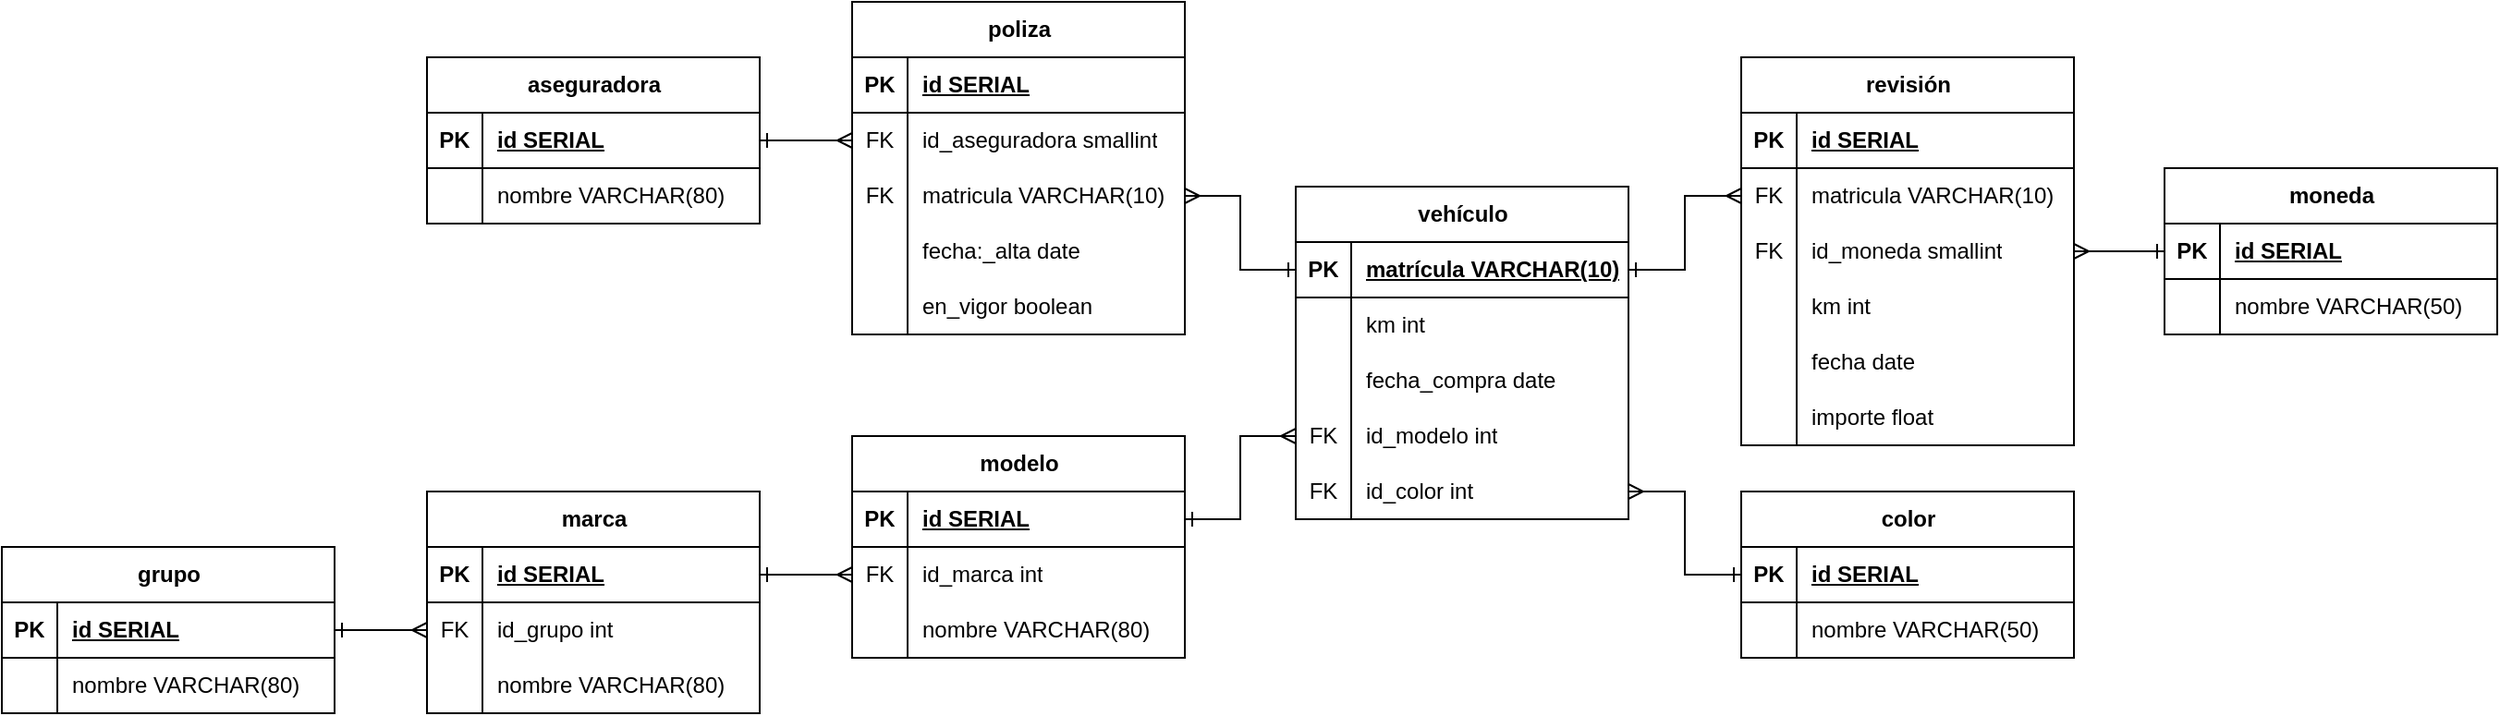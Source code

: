 <mxfile version="21.7.5" type="google">
  <diagram name="Página-1" id="ftzj9PglA-_6ya7pcOMz">
    <mxGraphModel dx="534" dy="1821" grid="1" gridSize="10" guides="1" tooltips="1" connect="1" arrows="1" fold="1" page="1" pageScale="1" pageWidth="827" pageHeight="1169" math="0" shadow="0">
      <root>
        <mxCell id="0" />
        <mxCell id="1" parent="0" />
        <mxCell id="Ks8W3is5b2JXGUvokJG8-1" value="grupo" style="shape=table;startSize=30;container=1;collapsible=1;childLayout=tableLayout;fixedRows=1;rowLines=0;fontStyle=1;align=center;resizeLast=1;html=1;" parent="1" vertex="1">
          <mxGeometry x="100" y="285" width="180" height="90" as="geometry" />
        </mxCell>
        <mxCell id="Ks8W3is5b2JXGUvokJG8-2" value="" style="shape=tableRow;horizontal=0;startSize=0;swimlaneHead=0;swimlaneBody=0;fillColor=none;collapsible=0;dropTarget=0;points=[[0,0.5],[1,0.5]];portConstraint=eastwest;top=0;left=0;right=0;bottom=1;" parent="Ks8W3is5b2JXGUvokJG8-1" vertex="1">
          <mxGeometry y="30" width="180" height="30" as="geometry" />
        </mxCell>
        <mxCell id="Ks8W3is5b2JXGUvokJG8-3" value="PK" style="shape=partialRectangle;connectable=0;fillColor=none;top=0;left=0;bottom=0;right=0;fontStyle=1;overflow=hidden;whiteSpace=wrap;html=1;" parent="Ks8W3is5b2JXGUvokJG8-2" vertex="1">
          <mxGeometry width="30" height="30" as="geometry">
            <mxRectangle width="30" height="30" as="alternateBounds" />
          </mxGeometry>
        </mxCell>
        <mxCell id="Ks8W3is5b2JXGUvokJG8-4" value="id SERIAL" style="shape=partialRectangle;connectable=0;fillColor=none;top=0;left=0;bottom=0;right=0;align=left;spacingLeft=6;fontStyle=5;overflow=hidden;whiteSpace=wrap;html=1;" parent="Ks8W3is5b2JXGUvokJG8-2" vertex="1">
          <mxGeometry x="30" width="150" height="30" as="geometry">
            <mxRectangle width="150" height="30" as="alternateBounds" />
          </mxGeometry>
        </mxCell>
        <mxCell id="Ks8W3is5b2JXGUvokJG8-5" value="" style="shape=tableRow;horizontal=0;startSize=0;swimlaneHead=0;swimlaneBody=0;fillColor=none;collapsible=0;dropTarget=0;points=[[0,0.5],[1,0.5]];portConstraint=eastwest;top=0;left=0;right=0;bottom=0;" parent="Ks8W3is5b2JXGUvokJG8-1" vertex="1">
          <mxGeometry y="60" width="180" height="30" as="geometry" />
        </mxCell>
        <mxCell id="Ks8W3is5b2JXGUvokJG8-6" value="" style="shape=partialRectangle;connectable=0;fillColor=none;top=0;left=0;bottom=0;right=0;editable=1;overflow=hidden;whiteSpace=wrap;html=1;" parent="Ks8W3is5b2JXGUvokJG8-5" vertex="1">
          <mxGeometry width="30" height="30" as="geometry">
            <mxRectangle width="30" height="30" as="alternateBounds" />
          </mxGeometry>
        </mxCell>
        <mxCell id="Ks8W3is5b2JXGUvokJG8-7" value="nombre VARCHAR(80)" style="shape=partialRectangle;connectable=0;fillColor=none;top=0;left=0;bottom=0;right=0;align=left;spacingLeft=6;overflow=hidden;whiteSpace=wrap;html=1;" parent="Ks8W3is5b2JXGUvokJG8-5" vertex="1">
          <mxGeometry x="30" width="150" height="30" as="geometry">
            <mxRectangle width="150" height="30" as="alternateBounds" />
          </mxGeometry>
        </mxCell>
        <mxCell id="Ks8W3is5b2JXGUvokJG8-14" value="marca" style="shape=table;startSize=30;container=1;collapsible=1;childLayout=tableLayout;fixedRows=1;rowLines=0;fontStyle=1;align=center;resizeLast=1;html=1;" parent="1" vertex="1">
          <mxGeometry x="330" y="255" width="180" height="120" as="geometry" />
        </mxCell>
        <mxCell id="Ks8W3is5b2JXGUvokJG8-15" value="" style="shape=tableRow;horizontal=0;startSize=0;swimlaneHead=0;swimlaneBody=0;fillColor=none;collapsible=0;dropTarget=0;points=[[0,0.5],[1,0.5]];portConstraint=eastwest;top=0;left=0;right=0;bottom=1;" parent="Ks8W3is5b2JXGUvokJG8-14" vertex="1">
          <mxGeometry y="30" width="180" height="30" as="geometry" />
        </mxCell>
        <mxCell id="Ks8W3is5b2JXGUvokJG8-16" value="PK" style="shape=partialRectangle;connectable=0;fillColor=none;top=0;left=0;bottom=0;right=0;fontStyle=1;overflow=hidden;whiteSpace=wrap;html=1;" parent="Ks8W3is5b2JXGUvokJG8-15" vertex="1">
          <mxGeometry width="30" height="30" as="geometry">
            <mxRectangle width="30" height="30" as="alternateBounds" />
          </mxGeometry>
        </mxCell>
        <mxCell id="Ks8W3is5b2JXGUvokJG8-17" value="id SERIAL" style="shape=partialRectangle;connectable=0;fillColor=none;top=0;left=0;bottom=0;right=0;align=left;spacingLeft=6;fontStyle=5;overflow=hidden;whiteSpace=wrap;html=1;" parent="Ks8W3is5b2JXGUvokJG8-15" vertex="1">
          <mxGeometry x="30" width="150" height="30" as="geometry">
            <mxRectangle width="150" height="30" as="alternateBounds" />
          </mxGeometry>
        </mxCell>
        <mxCell id="Ks8W3is5b2JXGUvokJG8-21" value="" style="shape=tableRow;horizontal=0;startSize=0;swimlaneHead=0;swimlaneBody=0;fillColor=none;collapsible=0;dropTarget=0;points=[[0,0.5],[1,0.5]];portConstraint=eastwest;top=0;left=0;right=0;bottom=0;" parent="Ks8W3is5b2JXGUvokJG8-14" vertex="1">
          <mxGeometry y="60" width="180" height="30" as="geometry" />
        </mxCell>
        <mxCell id="Ks8W3is5b2JXGUvokJG8-22" value="FK" style="shape=partialRectangle;connectable=0;fillColor=none;top=0;left=0;bottom=0;right=0;editable=1;overflow=hidden;whiteSpace=wrap;html=1;" parent="Ks8W3is5b2JXGUvokJG8-21" vertex="1">
          <mxGeometry width="30" height="30" as="geometry">
            <mxRectangle width="30" height="30" as="alternateBounds" />
          </mxGeometry>
        </mxCell>
        <mxCell id="Ks8W3is5b2JXGUvokJG8-23" value="id_grupo int" style="shape=partialRectangle;connectable=0;fillColor=none;top=0;left=0;bottom=0;right=0;align=left;spacingLeft=6;overflow=hidden;whiteSpace=wrap;html=1;" parent="Ks8W3is5b2JXGUvokJG8-21" vertex="1">
          <mxGeometry x="30" width="150" height="30" as="geometry">
            <mxRectangle width="150" height="30" as="alternateBounds" />
          </mxGeometry>
        </mxCell>
        <mxCell id="Ks8W3is5b2JXGUvokJG8-18" value="" style="shape=tableRow;horizontal=0;startSize=0;swimlaneHead=0;swimlaneBody=0;fillColor=none;collapsible=0;dropTarget=0;points=[[0,0.5],[1,0.5]];portConstraint=eastwest;top=0;left=0;right=0;bottom=0;" parent="Ks8W3is5b2JXGUvokJG8-14" vertex="1">
          <mxGeometry y="90" width="180" height="30" as="geometry" />
        </mxCell>
        <mxCell id="Ks8W3is5b2JXGUvokJG8-19" value="" style="shape=partialRectangle;connectable=0;fillColor=none;top=0;left=0;bottom=0;right=0;editable=1;overflow=hidden;whiteSpace=wrap;html=1;" parent="Ks8W3is5b2JXGUvokJG8-18" vertex="1">
          <mxGeometry width="30" height="30" as="geometry">
            <mxRectangle width="30" height="30" as="alternateBounds" />
          </mxGeometry>
        </mxCell>
        <mxCell id="Ks8W3is5b2JXGUvokJG8-20" value="nombre VARCHAR(80)" style="shape=partialRectangle;connectable=0;fillColor=none;top=0;left=0;bottom=0;right=0;align=left;spacingLeft=6;overflow=hidden;whiteSpace=wrap;html=1;" parent="Ks8W3is5b2JXGUvokJG8-18" vertex="1">
          <mxGeometry x="30" width="150" height="30" as="geometry">
            <mxRectangle width="150" height="30" as="alternateBounds" />
          </mxGeometry>
        </mxCell>
        <mxCell id="Ks8W3is5b2JXGUvokJG8-27" style="edgeStyle=orthogonalEdgeStyle;rounded=0;orthogonalLoop=1;jettySize=auto;html=1;exitX=1;exitY=0.5;exitDx=0;exitDy=0;startArrow=ERone;startFill=0;endArrow=ERmany;endFill=0;" parent="1" source="Ks8W3is5b2JXGUvokJG8-2" target="Ks8W3is5b2JXGUvokJG8-21" edge="1">
          <mxGeometry relative="1" as="geometry" />
        </mxCell>
        <mxCell id="Ks8W3is5b2JXGUvokJG8-28" value="vehículo" style="shape=table;startSize=30;container=1;collapsible=1;childLayout=tableLayout;fixedRows=1;rowLines=0;fontStyle=1;align=center;resizeLast=1;html=1;" parent="1" vertex="1">
          <mxGeometry x="800" y="90" width="180" height="180" as="geometry" />
        </mxCell>
        <mxCell id="Ks8W3is5b2JXGUvokJG8-29" value="" style="shape=tableRow;horizontal=0;startSize=0;swimlaneHead=0;swimlaneBody=0;fillColor=none;collapsible=0;dropTarget=0;points=[[0,0.5],[1,0.5]];portConstraint=eastwest;top=0;left=0;right=0;bottom=1;" parent="Ks8W3is5b2JXGUvokJG8-28" vertex="1">
          <mxGeometry y="30" width="180" height="30" as="geometry" />
        </mxCell>
        <mxCell id="Ks8W3is5b2JXGUvokJG8-30" value="PK" style="shape=partialRectangle;connectable=0;fillColor=none;top=0;left=0;bottom=0;right=0;fontStyle=1;overflow=hidden;whiteSpace=wrap;html=1;" parent="Ks8W3is5b2JXGUvokJG8-29" vertex="1">
          <mxGeometry width="30" height="30" as="geometry">
            <mxRectangle width="30" height="30" as="alternateBounds" />
          </mxGeometry>
        </mxCell>
        <mxCell id="Ks8W3is5b2JXGUvokJG8-31" value="matrícula VARCHAR(10)" style="shape=partialRectangle;connectable=0;fillColor=none;top=0;left=0;bottom=0;right=0;align=left;spacingLeft=6;fontStyle=5;overflow=hidden;whiteSpace=wrap;html=1;" parent="Ks8W3is5b2JXGUvokJG8-29" vertex="1">
          <mxGeometry x="30" width="150" height="30" as="geometry">
            <mxRectangle width="150" height="30" as="alternateBounds" />
          </mxGeometry>
        </mxCell>
        <mxCell id="Ks8W3is5b2JXGUvokJG8-104" value="" style="shape=tableRow;horizontal=0;startSize=0;swimlaneHead=0;swimlaneBody=0;fillColor=none;collapsible=0;dropTarget=0;points=[[0,0.5],[1,0.5]];portConstraint=eastwest;top=0;left=0;right=0;bottom=0;" parent="Ks8W3is5b2JXGUvokJG8-28" vertex="1">
          <mxGeometry y="60" width="180" height="30" as="geometry" />
        </mxCell>
        <mxCell id="Ks8W3is5b2JXGUvokJG8-105" value="" style="shape=partialRectangle;connectable=0;fillColor=none;top=0;left=0;bottom=0;right=0;editable=1;overflow=hidden;whiteSpace=wrap;html=1;" parent="Ks8W3is5b2JXGUvokJG8-104" vertex="1">
          <mxGeometry width="30" height="30" as="geometry">
            <mxRectangle width="30" height="30" as="alternateBounds" />
          </mxGeometry>
        </mxCell>
        <mxCell id="Ks8W3is5b2JXGUvokJG8-106" value="km int" style="shape=partialRectangle;connectable=0;fillColor=none;top=0;left=0;bottom=0;right=0;align=left;spacingLeft=6;overflow=hidden;whiteSpace=wrap;html=1;" parent="Ks8W3is5b2JXGUvokJG8-104" vertex="1">
          <mxGeometry x="30" width="150" height="30" as="geometry">
            <mxRectangle width="150" height="30" as="alternateBounds" />
          </mxGeometry>
        </mxCell>
        <mxCell id="Ks8W3is5b2JXGUvokJG8-107" value="" style="shape=tableRow;horizontal=0;startSize=0;swimlaneHead=0;swimlaneBody=0;fillColor=none;collapsible=0;dropTarget=0;points=[[0,0.5],[1,0.5]];portConstraint=eastwest;top=0;left=0;right=0;bottom=0;" parent="Ks8W3is5b2JXGUvokJG8-28" vertex="1">
          <mxGeometry y="90" width="180" height="30" as="geometry" />
        </mxCell>
        <mxCell id="Ks8W3is5b2JXGUvokJG8-108" value="" style="shape=partialRectangle;connectable=0;fillColor=none;top=0;left=0;bottom=0;right=0;editable=1;overflow=hidden;whiteSpace=wrap;html=1;" parent="Ks8W3is5b2JXGUvokJG8-107" vertex="1">
          <mxGeometry width="30" height="30" as="geometry">
            <mxRectangle width="30" height="30" as="alternateBounds" />
          </mxGeometry>
        </mxCell>
        <mxCell id="Ks8W3is5b2JXGUvokJG8-109" value="fecha_compra date" style="shape=partialRectangle;connectable=0;fillColor=none;top=0;left=0;bottom=0;right=0;align=left;spacingLeft=6;overflow=hidden;whiteSpace=wrap;html=1;" parent="Ks8W3is5b2JXGUvokJG8-107" vertex="1">
          <mxGeometry x="30" width="150" height="30" as="geometry">
            <mxRectangle width="150" height="30" as="alternateBounds" />
          </mxGeometry>
        </mxCell>
        <mxCell id="Ks8W3is5b2JXGUvokJG8-35" value="" style="shape=tableRow;horizontal=0;startSize=0;swimlaneHead=0;swimlaneBody=0;fillColor=none;collapsible=0;dropTarget=0;points=[[0,0.5],[1,0.5]];portConstraint=eastwest;top=0;left=0;right=0;bottom=0;" parent="Ks8W3is5b2JXGUvokJG8-28" vertex="1">
          <mxGeometry y="120" width="180" height="30" as="geometry" />
        </mxCell>
        <mxCell id="Ks8W3is5b2JXGUvokJG8-36" value="FK" style="shape=partialRectangle;connectable=0;fillColor=none;top=0;left=0;bottom=0;right=0;editable=1;overflow=hidden;whiteSpace=wrap;html=1;" parent="Ks8W3is5b2JXGUvokJG8-35" vertex="1">
          <mxGeometry width="30" height="30" as="geometry">
            <mxRectangle width="30" height="30" as="alternateBounds" />
          </mxGeometry>
        </mxCell>
        <mxCell id="Ks8W3is5b2JXGUvokJG8-37" value="id_modelo int" style="shape=partialRectangle;connectable=0;fillColor=none;top=0;left=0;bottom=0;right=0;align=left;spacingLeft=6;overflow=hidden;whiteSpace=wrap;html=1;" parent="Ks8W3is5b2JXGUvokJG8-35" vertex="1">
          <mxGeometry x="30" width="150" height="30" as="geometry">
            <mxRectangle width="150" height="30" as="alternateBounds" />
          </mxGeometry>
        </mxCell>
        <mxCell id="Ks8W3is5b2JXGUvokJG8-38" value="" style="shape=tableRow;horizontal=0;startSize=0;swimlaneHead=0;swimlaneBody=0;fillColor=none;collapsible=0;dropTarget=0;points=[[0,0.5],[1,0.5]];portConstraint=eastwest;top=0;left=0;right=0;bottom=0;" parent="Ks8W3is5b2JXGUvokJG8-28" vertex="1">
          <mxGeometry y="150" width="180" height="30" as="geometry" />
        </mxCell>
        <mxCell id="Ks8W3is5b2JXGUvokJG8-39" value="FK" style="shape=partialRectangle;connectable=0;fillColor=none;top=0;left=0;bottom=0;right=0;editable=1;overflow=hidden;whiteSpace=wrap;html=1;" parent="Ks8W3is5b2JXGUvokJG8-38" vertex="1">
          <mxGeometry width="30" height="30" as="geometry">
            <mxRectangle width="30" height="30" as="alternateBounds" />
          </mxGeometry>
        </mxCell>
        <mxCell id="Ks8W3is5b2JXGUvokJG8-40" value="id_color int" style="shape=partialRectangle;connectable=0;fillColor=none;top=0;left=0;bottom=0;right=0;align=left;spacingLeft=6;overflow=hidden;whiteSpace=wrap;html=1;" parent="Ks8W3is5b2JXGUvokJG8-38" vertex="1">
          <mxGeometry x="30" width="150" height="30" as="geometry">
            <mxRectangle width="150" height="30" as="alternateBounds" />
          </mxGeometry>
        </mxCell>
        <mxCell id="Ks8W3is5b2JXGUvokJG8-44" value="aseguradora" style="shape=table;startSize=30;container=1;collapsible=1;childLayout=tableLayout;fixedRows=1;rowLines=0;fontStyle=1;align=center;resizeLast=1;html=1;" parent="1" vertex="1">
          <mxGeometry x="330" y="20" width="180" height="90" as="geometry" />
        </mxCell>
        <mxCell id="Ks8W3is5b2JXGUvokJG8-45" value="" style="shape=tableRow;horizontal=0;startSize=0;swimlaneHead=0;swimlaneBody=0;fillColor=none;collapsible=0;dropTarget=0;points=[[0,0.5],[1,0.5]];portConstraint=eastwest;top=0;left=0;right=0;bottom=1;" parent="Ks8W3is5b2JXGUvokJG8-44" vertex="1">
          <mxGeometry y="30" width="180" height="30" as="geometry" />
        </mxCell>
        <mxCell id="Ks8W3is5b2JXGUvokJG8-46" value="PK" style="shape=partialRectangle;connectable=0;fillColor=none;top=0;left=0;bottom=0;right=0;fontStyle=1;overflow=hidden;whiteSpace=wrap;html=1;" parent="Ks8W3is5b2JXGUvokJG8-45" vertex="1">
          <mxGeometry width="30" height="30" as="geometry">
            <mxRectangle width="30" height="30" as="alternateBounds" />
          </mxGeometry>
        </mxCell>
        <mxCell id="Ks8W3is5b2JXGUvokJG8-47" value="id SERIAL" style="shape=partialRectangle;connectable=0;fillColor=none;top=0;left=0;bottom=0;right=0;align=left;spacingLeft=6;fontStyle=5;overflow=hidden;whiteSpace=wrap;html=1;" parent="Ks8W3is5b2JXGUvokJG8-45" vertex="1">
          <mxGeometry x="30" width="150" height="30" as="geometry">
            <mxRectangle width="150" height="30" as="alternateBounds" />
          </mxGeometry>
        </mxCell>
        <mxCell id="Ks8W3is5b2JXGUvokJG8-51" value="" style="shape=tableRow;horizontal=0;startSize=0;swimlaneHead=0;swimlaneBody=0;fillColor=none;collapsible=0;dropTarget=0;points=[[0,0.5],[1,0.5]];portConstraint=eastwest;top=0;left=0;right=0;bottom=0;" parent="Ks8W3is5b2JXGUvokJG8-44" vertex="1">
          <mxGeometry y="60" width="180" height="30" as="geometry" />
        </mxCell>
        <mxCell id="Ks8W3is5b2JXGUvokJG8-52" value="" style="shape=partialRectangle;connectable=0;fillColor=none;top=0;left=0;bottom=0;right=0;editable=1;overflow=hidden;whiteSpace=wrap;html=1;" parent="Ks8W3is5b2JXGUvokJG8-51" vertex="1">
          <mxGeometry width="30" height="30" as="geometry">
            <mxRectangle width="30" height="30" as="alternateBounds" />
          </mxGeometry>
        </mxCell>
        <mxCell id="Ks8W3is5b2JXGUvokJG8-53" value="nombre VARCHAR(80)" style="shape=partialRectangle;connectable=0;fillColor=none;top=0;left=0;bottom=0;right=0;align=left;spacingLeft=6;overflow=hidden;whiteSpace=wrap;html=1;" parent="Ks8W3is5b2JXGUvokJG8-51" vertex="1">
          <mxGeometry x="30" width="150" height="30" as="geometry">
            <mxRectangle width="150" height="30" as="alternateBounds" />
          </mxGeometry>
        </mxCell>
        <mxCell id="Ks8W3is5b2JXGUvokJG8-57" value="poliza" style="shape=table;startSize=30;container=1;collapsible=1;childLayout=tableLayout;fixedRows=1;rowLines=0;fontStyle=1;align=center;resizeLast=1;html=1;" parent="1" vertex="1">
          <mxGeometry x="560" y="-10" width="180" height="180" as="geometry" />
        </mxCell>
        <mxCell id="Ks8W3is5b2JXGUvokJG8-58" value="" style="shape=tableRow;horizontal=0;startSize=0;swimlaneHead=0;swimlaneBody=0;fillColor=none;collapsible=0;dropTarget=0;points=[[0,0.5],[1,0.5]];portConstraint=eastwest;top=0;left=0;right=0;bottom=1;" parent="Ks8W3is5b2JXGUvokJG8-57" vertex="1">
          <mxGeometry y="30" width="180" height="30" as="geometry" />
        </mxCell>
        <mxCell id="Ks8W3is5b2JXGUvokJG8-59" value="PK" style="shape=partialRectangle;connectable=0;fillColor=none;top=0;left=0;bottom=0;right=0;fontStyle=1;overflow=hidden;whiteSpace=wrap;html=1;" parent="Ks8W3is5b2JXGUvokJG8-58" vertex="1">
          <mxGeometry width="30" height="30" as="geometry">
            <mxRectangle width="30" height="30" as="alternateBounds" />
          </mxGeometry>
        </mxCell>
        <mxCell id="Ks8W3is5b2JXGUvokJG8-60" value="id SERIAL" style="shape=partialRectangle;connectable=0;fillColor=none;top=0;left=0;bottom=0;right=0;align=left;spacingLeft=6;fontStyle=5;overflow=hidden;whiteSpace=wrap;html=1;" parent="Ks8W3is5b2JXGUvokJG8-58" vertex="1">
          <mxGeometry x="30" width="150" height="30" as="geometry">
            <mxRectangle width="150" height="30" as="alternateBounds" />
          </mxGeometry>
        </mxCell>
        <mxCell id="Ks8W3is5b2JXGUvokJG8-64" value="" style="shape=tableRow;horizontal=0;startSize=0;swimlaneHead=0;swimlaneBody=0;fillColor=none;collapsible=0;dropTarget=0;points=[[0,0.5],[1,0.5]];portConstraint=eastwest;top=0;left=0;right=0;bottom=0;" parent="Ks8W3is5b2JXGUvokJG8-57" vertex="1">
          <mxGeometry y="60" width="180" height="30" as="geometry" />
        </mxCell>
        <mxCell id="Ks8W3is5b2JXGUvokJG8-65" value="FK" style="shape=partialRectangle;connectable=0;fillColor=none;top=0;left=0;bottom=0;right=0;editable=1;overflow=hidden;whiteSpace=wrap;html=1;" parent="Ks8W3is5b2JXGUvokJG8-64" vertex="1">
          <mxGeometry width="30" height="30" as="geometry">
            <mxRectangle width="30" height="30" as="alternateBounds" />
          </mxGeometry>
        </mxCell>
        <mxCell id="Ks8W3is5b2JXGUvokJG8-66" value="id_aseguradora smallint" style="shape=partialRectangle;connectable=0;fillColor=none;top=0;left=0;bottom=0;right=0;align=left;spacingLeft=6;overflow=hidden;whiteSpace=wrap;html=1;" parent="Ks8W3is5b2JXGUvokJG8-64" vertex="1">
          <mxGeometry x="30" width="150" height="30" as="geometry">
            <mxRectangle width="150" height="30" as="alternateBounds" />
          </mxGeometry>
        </mxCell>
        <mxCell id="Ks8W3is5b2JXGUvokJG8-61" value="" style="shape=tableRow;horizontal=0;startSize=0;swimlaneHead=0;swimlaneBody=0;fillColor=none;collapsible=0;dropTarget=0;points=[[0,0.5],[1,0.5]];portConstraint=eastwest;top=0;left=0;right=0;bottom=0;" parent="Ks8W3is5b2JXGUvokJG8-57" vertex="1">
          <mxGeometry y="90" width="180" height="30" as="geometry" />
        </mxCell>
        <mxCell id="Ks8W3is5b2JXGUvokJG8-62" value="FK" style="shape=partialRectangle;connectable=0;fillColor=none;top=0;left=0;bottom=0;right=0;editable=1;overflow=hidden;whiteSpace=wrap;html=1;" parent="Ks8W3is5b2JXGUvokJG8-61" vertex="1">
          <mxGeometry width="30" height="30" as="geometry">
            <mxRectangle width="30" height="30" as="alternateBounds" />
          </mxGeometry>
        </mxCell>
        <mxCell id="Ks8W3is5b2JXGUvokJG8-63" value="matricula VARCHAR(10)" style="shape=partialRectangle;connectable=0;fillColor=none;top=0;left=0;bottom=0;right=0;align=left;spacingLeft=6;overflow=hidden;whiteSpace=wrap;html=1;" parent="Ks8W3is5b2JXGUvokJG8-61" vertex="1">
          <mxGeometry x="30" width="150" height="30" as="geometry">
            <mxRectangle width="150" height="30" as="alternateBounds" />
          </mxGeometry>
        </mxCell>
        <mxCell id="2uTCcAC0OPFhz23NlMBT-29" value="" style="shape=tableRow;horizontal=0;startSize=0;swimlaneHead=0;swimlaneBody=0;fillColor=none;collapsible=0;dropTarget=0;points=[[0,0.5],[1,0.5]];portConstraint=eastwest;top=0;left=0;right=0;bottom=0;" parent="Ks8W3is5b2JXGUvokJG8-57" vertex="1">
          <mxGeometry y="120" width="180" height="30" as="geometry" />
        </mxCell>
        <mxCell id="2uTCcAC0OPFhz23NlMBT-30" value="" style="shape=partialRectangle;connectable=0;fillColor=none;top=0;left=0;bottom=0;right=0;editable=1;overflow=hidden;whiteSpace=wrap;html=1;" parent="2uTCcAC0OPFhz23NlMBT-29" vertex="1">
          <mxGeometry width="30" height="30" as="geometry">
            <mxRectangle width="30" height="30" as="alternateBounds" />
          </mxGeometry>
        </mxCell>
        <mxCell id="2uTCcAC0OPFhz23NlMBT-31" value="fecha:_alta date" style="shape=partialRectangle;connectable=0;fillColor=none;top=0;left=0;bottom=0;right=0;align=left;spacingLeft=6;overflow=hidden;whiteSpace=wrap;html=1;" parent="2uTCcAC0OPFhz23NlMBT-29" vertex="1">
          <mxGeometry x="30" width="150" height="30" as="geometry">
            <mxRectangle width="150" height="30" as="alternateBounds" />
          </mxGeometry>
        </mxCell>
        <mxCell id="eaO1nAl0Y5p5hogHoQOR-1" value="" style="shape=tableRow;horizontal=0;startSize=0;swimlaneHead=0;swimlaneBody=0;fillColor=none;collapsible=0;dropTarget=0;points=[[0,0.5],[1,0.5]];portConstraint=eastwest;top=0;left=0;right=0;bottom=0;" vertex="1" parent="Ks8W3is5b2JXGUvokJG8-57">
          <mxGeometry y="150" width="180" height="30" as="geometry" />
        </mxCell>
        <mxCell id="eaO1nAl0Y5p5hogHoQOR-2" value="" style="shape=partialRectangle;connectable=0;fillColor=none;top=0;left=0;bottom=0;right=0;editable=1;overflow=hidden;whiteSpace=wrap;html=1;" vertex="1" parent="eaO1nAl0Y5p5hogHoQOR-1">
          <mxGeometry width="30" height="30" as="geometry">
            <mxRectangle width="30" height="30" as="alternateBounds" />
          </mxGeometry>
        </mxCell>
        <mxCell id="eaO1nAl0Y5p5hogHoQOR-3" value="en_vigor boolean" style="shape=partialRectangle;connectable=0;fillColor=none;top=0;left=0;bottom=0;right=0;align=left;spacingLeft=6;overflow=hidden;whiteSpace=wrap;html=1;" vertex="1" parent="eaO1nAl0Y5p5hogHoQOR-1">
          <mxGeometry x="30" width="150" height="30" as="geometry">
            <mxRectangle width="150" height="30" as="alternateBounds" />
          </mxGeometry>
        </mxCell>
        <mxCell id="Ks8W3is5b2JXGUvokJG8-70" style="edgeStyle=orthogonalEdgeStyle;rounded=0;orthogonalLoop=1;jettySize=auto;html=1;exitX=1;exitY=0.5;exitDx=0;exitDy=0;startArrow=ERone;startFill=0;endArrow=ERmany;endFill=0;" parent="1" source="Ks8W3is5b2JXGUvokJG8-45" target="Ks8W3is5b2JXGUvokJG8-64" edge="1">
          <mxGeometry relative="1" as="geometry" />
        </mxCell>
        <mxCell id="Ks8W3is5b2JXGUvokJG8-71" value="revisión" style="shape=table;startSize=30;container=1;collapsible=1;childLayout=tableLayout;fixedRows=1;rowLines=0;fontStyle=1;align=center;resizeLast=1;html=1;" parent="1" vertex="1">
          <mxGeometry x="1041" y="20" width="180" height="210" as="geometry" />
        </mxCell>
        <mxCell id="Ks8W3is5b2JXGUvokJG8-72" value="" style="shape=tableRow;horizontal=0;startSize=0;swimlaneHead=0;swimlaneBody=0;fillColor=none;collapsible=0;dropTarget=0;points=[[0,0.5],[1,0.5]];portConstraint=eastwest;top=0;left=0;right=0;bottom=1;" parent="Ks8W3is5b2JXGUvokJG8-71" vertex="1">
          <mxGeometry y="30" width="180" height="30" as="geometry" />
        </mxCell>
        <mxCell id="Ks8W3is5b2JXGUvokJG8-73" value="PK" style="shape=partialRectangle;connectable=0;fillColor=none;top=0;left=0;bottom=0;right=0;fontStyle=1;overflow=hidden;whiteSpace=wrap;html=1;" parent="Ks8W3is5b2JXGUvokJG8-72" vertex="1">
          <mxGeometry width="30" height="30" as="geometry">
            <mxRectangle width="30" height="30" as="alternateBounds" />
          </mxGeometry>
        </mxCell>
        <mxCell id="Ks8W3is5b2JXGUvokJG8-74" value="id SERIAL" style="shape=partialRectangle;connectable=0;fillColor=none;top=0;left=0;bottom=0;right=0;align=left;spacingLeft=6;fontStyle=5;overflow=hidden;whiteSpace=wrap;html=1;" parent="Ks8W3is5b2JXGUvokJG8-72" vertex="1">
          <mxGeometry x="30" width="150" height="30" as="geometry">
            <mxRectangle width="150" height="30" as="alternateBounds" />
          </mxGeometry>
        </mxCell>
        <mxCell id="Ks8W3is5b2JXGUvokJG8-75" value="" style="shape=tableRow;horizontal=0;startSize=0;swimlaneHead=0;swimlaneBody=0;fillColor=none;collapsible=0;dropTarget=0;points=[[0,0.5],[1,0.5]];portConstraint=eastwest;top=0;left=0;right=0;bottom=0;" parent="Ks8W3is5b2JXGUvokJG8-71" vertex="1">
          <mxGeometry y="60" width="180" height="30" as="geometry" />
        </mxCell>
        <mxCell id="Ks8W3is5b2JXGUvokJG8-76" value="FK" style="shape=partialRectangle;connectable=0;fillColor=none;top=0;left=0;bottom=0;right=0;editable=1;overflow=hidden;whiteSpace=wrap;html=1;" parent="Ks8W3is5b2JXGUvokJG8-75" vertex="1">
          <mxGeometry width="30" height="30" as="geometry">
            <mxRectangle width="30" height="30" as="alternateBounds" />
          </mxGeometry>
        </mxCell>
        <mxCell id="Ks8W3is5b2JXGUvokJG8-77" value="matricula VARCHAR(10)" style="shape=partialRectangle;connectable=0;fillColor=none;top=0;left=0;bottom=0;right=0;align=left;spacingLeft=6;overflow=hidden;whiteSpace=wrap;html=1;" parent="Ks8W3is5b2JXGUvokJG8-75" vertex="1">
          <mxGeometry x="30" width="150" height="30" as="geometry">
            <mxRectangle width="150" height="30" as="alternateBounds" />
          </mxGeometry>
        </mxCell>
        <mxCell id="Ks8W3is5b2JXGUvokJG8-110" value="" style="shape=tableRow;horizontal=0;startSize=0;swimlaneHead=0;swimlaneBody=0;fillColor=none;collapsible=0;dropTarget=0;points=[[0,0.5],[1,0.5]];portConstraint=eastwest;top=0;left=0;right=0;bottom=0;" parent="Ks8W3is5b2JXGUvokJG8-71" vertex="1">
          <mxGeometry y="90" width="180" height="30" as="geometry" />
        </mxCell>
        <mxCell id="Ks8W3is5b2JXGUvokJG8-111" value="FK" style="shape=partialRectangle;connectable=0;fillColor=none;top=0;left=0;bottom=0;right=0;editable=1;overflow=hidden;whiteSpace=wrap;html=1;" parent="Ks8W3is5b2JXGUvokJG8-110" vertex="1">
          <mxGeometry width="30" height="30" as="geometry">
            <mxRectangle width="30" height="30" as="alternateBounds" />
          </mxGeometry>
        </mxCell>
        <mxCell id="Ks8W3is5b2JXGUvokJG8-112" value="id_moneda smallint" style="shape=partialRectangle;connectable=0;fillColor=none;top=0;left=0;bottom=0;right=0;align=left;spacingLeft=6;overflow=hidden;whiteSpace=wrap;html=1;" parent="Ks8W3is5b2JXGUvokJG8-110" vertex="1">
          <mxGeometry x="30" width="150" height="30" as="geometry">
            <mxRectangle width="150" height="30" as="alternateBounds" />
          </mxGeometry>
        </mxCell>
        <mxCell id="Ks8W3is5b2JXGUvokJG8-78" value="" style="shape=tableRow;horizontal=0;startSize=0;swimlaneHead=0;swimlaneBody=0;fillColor=none;collapsible=0;dropTarget=0;points=[[0,0.5],[1,0.5]];portConstraint=eastwest;top=0;left=0;right=0;bottom=0;" parent="Ks8W3is5b2JXGUvokJG8-71" vertex="1">
          <mxGeometry y="120" width="180" height="30" as="geometry" />
        </mxCell>
        <mxCell id="Ks8W3is5b2JXGUvokJG8-79" value="" style="shape=partialRectangle;connectable=0;fillColor=none;top=0;left=0;bottom=0;right=0;editable=1;overflow=hidden;whiteSpace=wrap;html=1;" parent="Ks8W3is5b2JXGUvokJG8-78" vertex="1">
          <mxGeometry width="30" height="30" as="geometry">
            <mxRectangle width="30" height="30" as="alternateBounds" />
          </mxGeometry>
        </mxCell>
        <mxCell id="Ks8W3is5b2JXGUvokJG8-80" value="km int" style="shape=partialRectangle;connectable=0;fillColor=none;top=0;left=0;bottom=0;right=0;align=left;spacingLeft=6;overflow=hidden;whiteSpace=wrap;html=1;" parent="Ks8W3is5b2JXGUvokJG8-78" vertex="1">
          <mxGeometry x="30" width="150" height="30" as="geometry">
            <mxRectangle width="150" height="30" as="alternateBounds" />
          </mxGeometry>
        </mxCell>
        <mxCell id="Ks8W3is5b2JXGUvokJG8-81" value="" style="shape=tableRow;horizontal=0;startSize=0;swimlaneHead=0;swimlaneBody=0;fillColor=none;collapsible=0;dropTarget=0;points=[[0,0.5],[1,0.5]];portConstraint=eastwest;top=0;left=0;right=0;bottom=0;" parent="Ks8W3is5b2JXGUvokJG8-71" vertex="1">
          <mxGeometry y="150" width="180" height="30" as="geometry" />
        </mxCell>
        <mxCell id="Ks8W3is5b2JXGUvokJG8-82" value="" style="shape=partialRectangle;connectable=0;fillColor=none;top=0;left=0;bottom=0;right=0;editable=1;overflow=hidden;whiteSpace=wrap;html=1;" parent="Ks8W3is5b2JXGUvokJG8-81" vertex="1">
          <mxGeometry width="30" height="30" as="geometry">
            <mxRectangle width="30" height="30" as="alternateBounds" />
          </mxGeometry>
        </mxCell>
        <mxCell id="Ks8W3is5b2JXGUvokJG8-83" value="fecha date" style="shape=partialRectangle;connectable=0;fillColor=none;top=0;left=0;bottom=0;right=0;align=left;spacingLeft=6;overflow=hidden;whiteSpace=wrap;html=1;" parent="Ks8W3is5b2JXGUvokJG8-81" vertex="1">
          <mxGeometry x="30" width="150" height="30" as="geometry">
            <mxRectangle width="150" height="30" as="alternateBounds" />
          </mxGeometry>
        </mxCell>
        <mxCell id="Ks8W3is5b2JXGUvokJG8-133" value="" style="shape=tableRow;horizontal=0;startSize=0;swimlaneHead=0;swimlaneBody=0;fillColor=none;collapsible=0;dropTarget=0;points=[[0,0.5],[1,0.5]];portConstraint=eastwest;top=0;left=0;right=0;bottom=0;" parent="Ks8W3is5b2JXGUvokJG8-71" vertex="1">
          <mxGeometry y="180" width="180" height="30" as="geometry" />
        </mxCell>
        <mxCell id="Ks8W3is5b2JXGUvokJG8-134" value="" style="shape=partialRectangle;connectable=0;fillColor=none;top=0;left=0;bottom=0;right=0;editable=1;overflow=hidden;whiteSpace=wrap;html=1;" parent="Ks8W3is5b2JXGUvokJG8-133" vertex="1">
          <mxGeometry width="30" height="30" as="geometry">
            <mxRectangle width="30" height="30" as="alternateBounds" />
          </mxGeometry>
        </mxCell>
        <mxCell id="Ks8W3is5b2JXGUvokJG8-135" value="importe float" style="shape=partialRectangle;connectable=0;fillColor=none;top=0;left=0;bottom=0;right=0;align=left;spacingLeft=6;overflow=hidden;whiteSpace=wrap;html=1;" parent="Ks8W3is5b2JXGUvokJG8-133" vertex="1">
          <mxGeometry x="30" width="150" height="30" as="geometry">
            <mxRectangle width="150" height="30" as="alternateBounds" />
          </mxGeometry>
        </mxCell>
        <mxCell id="Ks8W3is5b2JXGUvokJG8-84" value="moneda" style="shape=table;startSize=30;container=1;collapsible=1;childLayout=tableLayout;fixedRows=1;rowLines=0;fontStyle=1;align=center;resizeLast=1;html=1;" parent="1" vertex="1">
          <mxGeometry x="1270" y="80" width="180" height="90" as="geometry" />
        </mxCell>
        <mxCell id="Ks8W3is5b2JXGUvokJG8-85" value="" style="shape=tableRow;horizontal=0;startSize=0;swimlaneHead=0;swimlaneBody=0;fillColor=none;collapsible=0;dropTarget=0;points=[[0,0.5],[1,0.5]];portConstraint=eastwest;top=0;left=0;right=0;bottom=1;" parent="Ks8W3is5b2JXGUvokJG8-84" vertex="1">
          <mxGeometry y="30" width="180" height="30" as="geometry" />
        </mxCell>
        <mxCell id="Ks8W3is5b2JXGUvokJG8-86" value="PK" style="shape=partialRectangle;connectable=0;fillColor=none;top=0;left=0;bottom=0;right=0;fontStyle=1;overflow=hidden;whiteSpace=wrap;html=1;" parent="Ks8W3is5b2JXGUvokJG8-85" vertex="1">
          <mxGeometry width="30" height="30" as="geometry">
            <mxRectangle width="30" height="30" as="alternateBounds" />
          </mxGeometry>
        </mxCell>
        <mxCell id="Ks8W3is5b2JXGUvokJG8-87" value="id SERIAL" style="shape=partialRectangle;connectable=0;fillColor=none;top=0;left=0;bottom=0;right=0;align=left;spacingLeft=6;fontStyle=5;overflow=hidden;whiteSpace=wrap;html=1;" parent="Ks8W3is5b2JXGUvokJG8-85" vertex="1">
          <mxGeometry x="30" width="150" height="30" as="geometry">
            <mxRectangle width="150" height="30" as="alternateBounds" />
          </mxGeometry>
        </mxCell>
        <mxCell id="Ks8W3is5b2JXGUvokJG8-88" value="" style="shape=tableRow;horizontal=0;startSize=0;swimlaneHead=0;swimlaneBody=0;fillColor=none;collapsible=0;dropTarget=0;points=[[0,0.5],[1,0.5]];portConstraint=eastwest;top=0;left=0;right=0;bottom=0;" parent="Ks8W3is5b2JXGUvokJG8-84" vertex="1">
          <mxGeometry y="60" width="180" height="30" as="geometry" />
        </mxCell>
        <mxCell id="Ks8W3is5b2JXGUvokJG8-89" value="" style="shape=partialRectangle;connectable=0;fillColor=none;top=0;left=0;bottom=0;right=0;editable=1;overflow=hidden;whiteSpace=wrap;html=1;" parent="Ks8W3is5b2JXGUvokJG8-88" vertex="1">
          <mxGeometry width="30" height="30" as="geometry">
            <mxRectangle width="30" height="30" as="alternateBounds" />
          </mxGeometry>
        </mxCell>
        <mxCell id="Ks8W3is5b2JXGUvokJG8-90" value="nombre VARCHAR(50)" style="shape=partialRectangle;connectable=0;fillColor=none;top=0;left=0;bottom=0;right=0;align=left;spacingLeft=6;overflow=hidden;whiteSpace=wrap;html=1;" parent="Ks8W3is5b2JXGUvokJG8-88" vertex="1">
          <mxGeometry x="30" width="150" height="30" as="geometry">
            <mxRectangle width="150" height="30" as="alternateBounds" />
          </mxGeometry>
        </mxCell>
        <mxCell id="Ks8W3is5b2JXGUvokJG8-97" value="color" style="shape=table;startSize=30;container=1;collapsible=1;childLayout=tableLayout;fixedRows=1;rowLines=0;fontStyle=1;align=center;resizeLast=1;html=1;" parent="1" vertex="1">
          <mxGeometry x="1041" y="255" width="180" height="90" as="geometry" />
        </mxCell>
        <mxCell id="Ks8W3is5b2JXGUvokJG8-98" value="" style="shape=tableRow;horizontal=0;startSize=0;swimlaneHead=0;swimlaneBody=0;fillColor=none;collapsible=0;dropTarget=0;points=[[0,0.5],[1,0.5]];portConstraint=eastwest;top=0;left=0;right=0;bottom=1;" parent="Ks8W3is5b2JXGUvokJG8-97" vertex="1">
          <mxGeometry y="30" width="180" height="30" as="geometry" />
        </mxCell>
        <mxCell id="Ks8W3is5b2JXGUvokJG8-99" value="PK" style="shape=partialRectangle;connectable=0;fillColor=none;top=0;left=0;bottom=0;right=0;fontStyle=1;overflow=hidden;whiteSpace=wrap;html=1;" parent="Ks8W3is5b2JXGUvokJG8-98" vertex="1">
          <mxGeometry width="30" height="30" as="geometry">
            <mxRectangle width="30" height="30" as="alternateBounds" />
          </mxGeometry>
        </mxCell>
        <mxCell id="Ks8W3is5b2JXGUvokJG8-100" value="id SERIAL" style="shape=partialRectangle;connectable=0;fillColor=none;top=0;left=0;bottom=0;right=0;align=left;spacingLeft=6;fontStyle=5;overflow=hidden;whiteSpace=wrap;html=1;" parent="Ks8W3is5b2JXGUvokJG8-98" vertex="1">
          <mxGeometry x="30" width="150" height="30" as="geometry">
            <mxRectangle width="150" height="30" as="alternateBounds" />
          </mxGeometry>
        </mxCell>
        <mxCell id="Ks8W3is5b2JXGUvokJG8-101" value="" style="shape=tableRow;horizontal=0;startSize=0;swimlaneHead=0;swimlaneBody=0;fillColor=none;collapsible=0;dropTarget=0;points=[[0,0.5],[1,0.5]];portConstraint=eastwest;top=0;left=0;right=0;bottom=0;" parent="Ks8W3is5b2JXGUvokJG8-97" vertex="1">
          <mxGeometry y="60" width="180" height="30" as="geometry" />
        </mxCell>
        <mxCell id="Ks8W3is5b2JXGUvokJG8-102" value="" style="shape=partialRectangle;connectable=0;fillColor=none;top=0;left=0;bottom=0;right=0;editable=1;overflow=hidden;whiteSpace=wrap;html=1;" parent="Ks8W3is5b2JXGUvokJG8-101" vertex="1">
          <mxGeometry width="30" height="30" as="geometry">
            <mxRectangle width="30" height="30" as="alternateBounds" />
          </mxGeometry>
        </mxCell>
        <mxCell id="Ks8W3is5b2JXGUvokJG8-103" value="nombre VARCHAR(50)" style="shape=partialRectangle;connectable=0;fillColor=none;top=0;left=0;bottom=0;right=0;align=left;spacingLeft=6;overflow=hidden;whiteSpace=wrap;html=1;" parent="Ks8W3is5b2JXGUvokJG8-101" vertex="1">
          <mxGeometry x="30" width="150" height="30" as="geometry">
            <mxRectangle width="150" height="30" as="alternateBounds" />
          </mxGeometry>
        </mxCell>
        <mxCell id="Ks8W3is5b2JXGUvokJG8-113" style="edgeStyle=orthogonalEdgeStyle;rounded=0;orthogonalLoop=1;jettySize=auto;html=1;exitX=0;exitY=0.5;exitDx=0;exitDy=0;entryX=1;entryY=0.5;entryDx=0;entryDy=0;endArrow=ERmany;endFill=0;startArrow=ERone;startFill=0;" parent="1" source="Ks8W3is5b2JXGUvokJG8-85" target="Ks8W3is5b2JXGUvokJG8-110" edge="1">
          <mxGeometry relative="1" as="geometry" />
        </mxCell>
        <mxCell id="Ks8W3is5b2JXGUvokJG8-114" style="edgeStyle=orthogonalEdgeStyle;rounded=0;orthogonalLoop=1;jettySize=auto;html=1;exitX=1;exitY=0.5;exitDx=0;exitDy=0;startArrow=ERone;startFill=0;endArrow=ERmany;endFill=0;entryX=0;entryY=0.5;entryDx=0;entryDy=0;" parent="1" source="Ks8W3is5b2JXGUvokJG8-29" target="Ks8W3is5b2JXGUvokJG8-75" edge="1">
          <mxGeometry relative="1" as="geometry" />
        </mxCell>
        <mxCell id="Ks8W3is5b2JXGUvokJG8-116" style="edgeStyle=orthogonalEdgeStyle;rounded=0;orthogonalLoop=1;jettySize=auto;html=1;exitX=0;exitY=0.5;exitDx=0;exitDy=0;entryX=1;entryY=0.5;entryDx=0;entryDy=0;startArrow=ERone;startFill=0;endArrow=ERmany;endFill=0;" parent="1" source="Ks8W3is5b2JXGUvokJG8-29" target="Ks8W3is5b2JXGUvokJG8-61" edge="1">
          <mxGeometry relative="1" as="geometry" />
        </mxCell>
        <mxCell id="Ks8W3is5b2JXGUvokJG8-139" style="edgeStyle=orthogonalEdgeStyle;rounded=0;orthogonalLoop=1;jettySize=auto;html=1;exitX=0;exitY=0.5;exitDx=0;exitDy=0;entryX=1;entryY=0.5;entryDx=0;entryDy=0;startArrow=ERone;startFill=0;endArrow=ERmany;endFill=0;" parent="1" source="Ks8W3is5b2JXGUvokJG8-98" target="Ks8W3is5b2JXGUvokJG8-38" edge="1">
          <mxGeometry relative="1" as="geometry" />
        </mxCell>
        <mxCell id="2uTCcAC0OPFhz23NlMBT-1" value="modelo" style="shape=table;startSize=30;container=1;collapsible=1;childLayout=tableLayout;fixedRows=1;rowLines=0;fontStyle=1;align=center;resizeLast=1;html=1;" parent="1" vertex="1">
          <mxGeometry x="560" y="225" width="180" height="120" as="geometry" />
        </mxCell>
        <mxCell id="2uTCcAC0OPFhz23NlMBT-2" value="" style="shape=tableRow;horizontal=0;startSize=0;swimlaneHead=0;swimlaneBody=0;fillColor=none;collapsible=0;dropTarget=0;points=[[0,0.5],[1,0.5]];portConstraint=eastwest;top=0;left=0;right=0;bottom=1;" parent="2uTCcAC0OPFhz23NlMBT-1" vertex="1">
          <mxGeometry y="30" width="180" height="30" as="geometry" />
        </mxCell>
        <mxCell id="2uTCcAC0OPFhz23NlMBT-3" value="PK" style="shape=partialRectangle;connectable=0;fillColor=none;top=0;left=0;bottom=0;right=0;fontStyle=1;overflow=hidden;whiteSpace=wrap;html=1;" parent="2uTCcAC0OPFhz23NlMBT-2" vertex="1">
          <mxGeometry width="30" height="30" as="geometry">
            <mxRectangle width="30" height="30" as="alternateBounds" />
          </mxGeometry>
        </mxCell>
        <mxCell id="2uTCcAC0OPFhz23NlMBT-4" value="id SERIAL" style="shape=partialRectangle;connectable=0;fillColor=none;top=0;left=0;bottom=0;right=0;align=left;spacingLeft=6;fontStyle=5;overflow=hidden;whiteSpace=wrap;html=1;" parent="2uTCcAC0OPFhz23NlMBT-2" vertex="1">
          <mxGeometry x="30" width="150" height="30" as="geometry">
            <mxRectangle width="150" height="30" as="alternateBounds" />
          </mxGeometry>
        </mxCell>
        <mxCell id="2uTCcAC0OPFhz23NlMBT-5" value="" style="shape=tableRow;horizontal=0;startSize=0;swimlaneHead=0;swimlaneBody=0;fillColor=none;collapsible=0;dropTarget=0;points=[[0,0.5],[1,0.5]];portConstraint=eastwest;top=0;left=0;right=0;bottom=0;" parent="2uTCcAC0OPFhz23NlMBT-1" vertex="1">
          <mxGeometry y="60" width="180" height="30" as="geometry" />
        </mxCell>
        <mxCell id="2uTCcAC0OPFhz23NlMBT-6" value="FK" style="shape=partialRectangle;connectable=0;fillColor=none;top=0;left=0;bottom=0;right=0;editable=1;overflow=hidden;whiteSpace=wrap;html=1;" parent="2uTCcAC0OPFhz23NlMBT-5" vertex="1">
          <mxGeometry width="30" height="30" as="geometry">
            <mxRectangle width="30" height="30" as="alternateBounds" />
          </mxGeometry>
        </mxCell>
        <mxCell id="2uTCcAC0OPFhz23NlMBT-7" value="id_marca int" style="shape=partialRectangle;connectable=0;fillColor=none;top=0;left=0;bottom=0;right=0;align=left;spacingLeft=6;overflow=hidden;whiteSpace=wrap;html=1;" parent="2uTCcAC0OPFhz23NlMBT-5" vertex="1">
          <mxGeometry x="30" width="150" height="30" as="geometry">
            <mxRectangle width="150" height="30" as="alternateBounds" />
          </mxGeometry>
        </mxCell>
        <mxCell id="2uTCcAC0OPFhz23NlMBT-8" value="" style="shape=tableRow;horizontal=0;startSize=0;swimlaneHead=0;swimlaneBody=0;fillColor=none;collapsible=0;dropTarget=0;points=[[0,0.5],[1,0.5]];portConstraint=eastwest;top=0;left=0;right=0;bottom=0;" parent="2uTCcAC0OPFhz23NlMBT-1" vertex="1">
          <mxGeometry y="90" width="180" height="30" as="geometry" />
        </mxCell>
        <mxCell id="2uTCcAC0OPFhz23NlMBT-9" value="" style="shape=partialRectangle;connectable=0;fillColor=none;top=0;left=0;bottom=0;right=0;editable=1;overflow=hidden;whiteSpace=wrap;html=1;" parent="2uTCcAC0OPFhz23NlMBT-8" vertex="1">
          <mxGeometry width="30" height="30" as="geometry">
            <mxRectangle width="30" height="30" as="alternateBounds" />
          </mxGeometry>
        </mxCell>
        <mxCell id="2uTCcAC0OPFhz23NlMBT-10" value="nombre VARCHAR(80)" style="shape=partialRectangle;connectable=0;fillColor=none;top=0;left=0;bottom=0;right=0;align=left;spacingLeft=6;overflow=hidden;whiteSpace=wrap;html=1;" parent="2uTCcAC0OPFhz23NlMBT-8" vertex="1">
          <mxGeometry x="30" width="150" height="30" as="geometry">
            <mxRectangle width="150" height="30" as="alternateBounds" />
          </mxGeometry>
        </mxCell>
        <mxCell id="2uTCcAC0OPFhz23NlMBT-26" style="edgeStyle=orthogonalEdgeStyle;rounded=0;orthogonalLoop=1;jettySize=auto;html=1;exitX=1;exitY=0.5;exitDx=0;exitDy=0;entryX=0;entryY=0.5;entryDx=0;entryDy=0;startArrow=ERone;startFill=0;endArrow=ERmany;endFill=0;" parent="1" source="Ks8W3is5b2JXGUvokJG8-15" target="2uTCcAC0OPFhz23NlMBT-5" edge="1">
          <mxGeometry relative="1" as="geometry" />
        </mxCell>
        <mxCell id="2uTCcAC0OPFhz23NlMBT-28" style="edgeStyle=orthogonalEdgeStyle;rounded=0;orthogonalLoop=1;jettySize=auto;html=1;exitX=1;exitY=0.5;exitDx=0;exitDy=0;entryX=0;entryY=0.5;entryDx=0;entryDy=0;startArrow=ERone;startFill=0;endArrow=ERmany;endFill=0;" parent="1" source="2uTCcAC0OPFhz23NlMBT-2" target="Ks8W3is5b2JXGUvokJG8-35" edge="1">
          <mxGeometry relative="1" as="geometry" />
        </mxCell>
      </root>
    </mxGraphModel>
  </diagram>
</mxfile>

